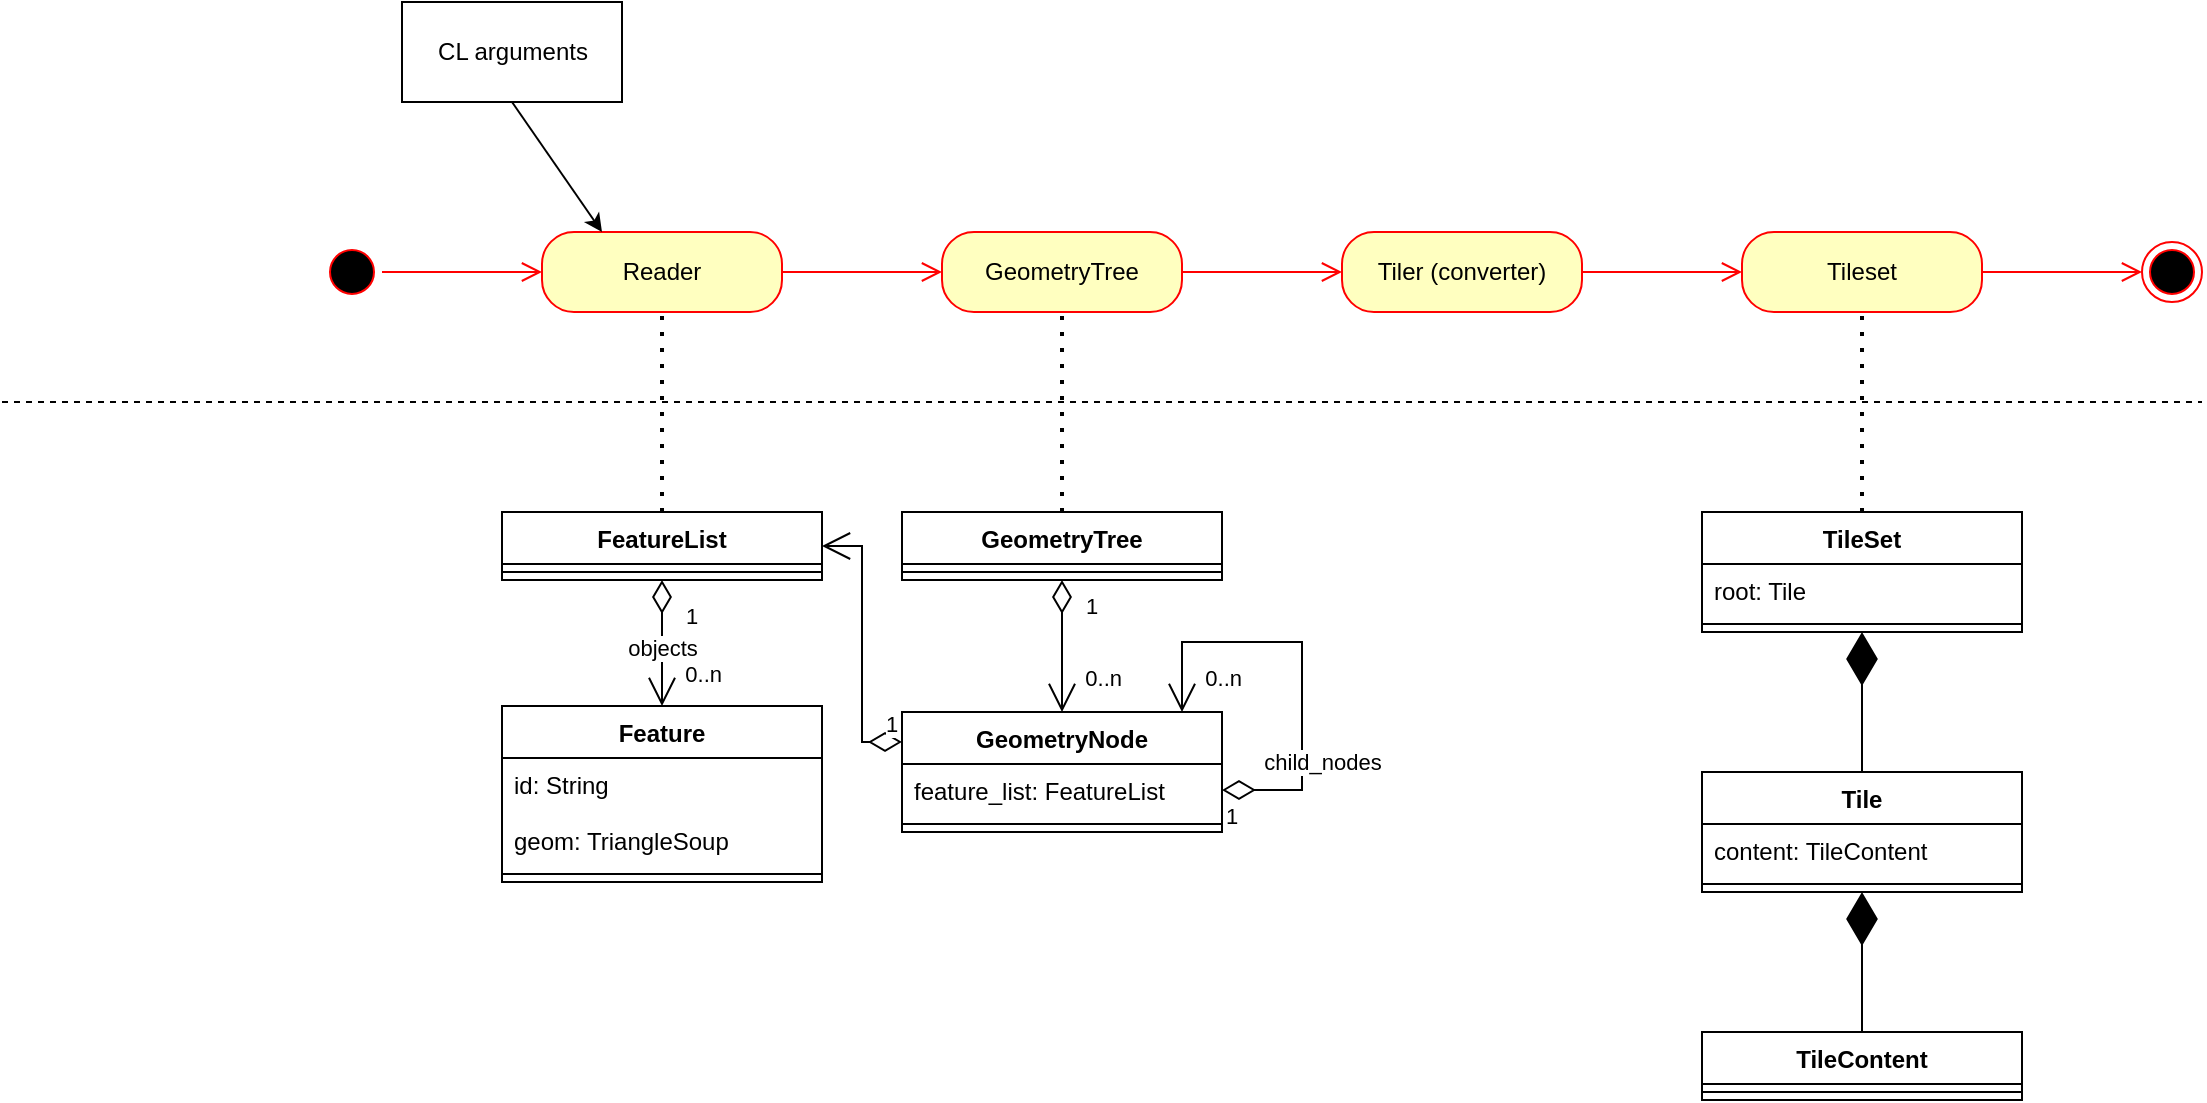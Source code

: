 <mxfile version="17.0.0" type="device"><diagram name="Page-1" id="58cdce13-f638-feb5-8d6f-7d28b1aa9fa0"><mxGraphModel dx="1422" dy="744" grid="1" gridSize="10" guides="1" tooltips="1" connect="1" arrows="1" fold="1" page="1" pageScale="1" pageWidth="1100" pageHeight="850" background="#FFFFFF" math="0" shadow="0"><root><mxCell id="0"/><mxCell id="1" parent="0"/><mxCell id="2a3bc250acf0617d-9" style="edgeStyle=orthogonalEdgeStyle;html=1;labelBackgroundColor=none;endArrow=open;endSize=8;strokeColor=#ff0000;fontFamily=Verdana;fontSize=12;align=left;entryX=0;entryY=0.5;entryDx=0;entryDy=0;" parent="1" source="382b91b5511bd0f7-1" target="bWuf0eQauISuautujF2M-1" edge="1"><mxGeometry relative="1" as="geometry"><mxPoint x="460" y="295" as="targetPoint"/></mxGeometry></mxCell><mxCell id="ECKANmObwkbesfQ8YmCV-1" value="Tiler (converter)" style="rounded=1;whiteSpace=wrap;html=1;arcSize=40;fontColor=#000000;fillColor=#ffffc0;strokeColor=#ff0000;" parent="1" vertex="1"><mxGeometry x="670" y="275" width="120" height="40" as="geometry"/></mxCell><mxCell id="ECKANmObwkbesfQ8YmCV-2" value="" style="edgeStyle=orthogonalEdgeStyle;html=1;verticalAlign=bottom;endArrow=open;endSize=8;strokeColor=#ff0000;rounded=0;entryX=0;entryY=0.5;entryDx=0;entryDy=0;" parent="1" source="ECKANmObwkbesfQ8YmCV-1" target="ECKANmObwkbesfQ8YmCV-7" edge="1"><mxGeometry relative="1" as="geometry"><mxPoint x="840" y="375" as="targetPoint"/></mxGeometry></mxCell><mxCell id="ECKANmObwkbesfQ8YmCV-4" value="GeometryTree" style="rounded=1;whiteSpace=wrap;html=1;arcSize=40;fontColor=#000000;fillColor=#ffffc0;strokeColor=#ff0000;" parent="1" vertex="1"><mxGeometry x="470" y="275" width="120" height="40" as="geometry"/></mxCell><mxCell id="ECKANmObwkbesfQ8YmCV-5" value="" style="edgeStyle=orthogonalEdgeStyle;html=1;verticalAlign=bottom;endArrow=open;endSize=8;strokeColor=#ff0000;rounded=0;exitX=1;exitY=0.5;exitDx=0;exitDy=0;entryX=0;entryY=0.5;entryDx=0;entryDy=0;" parent="1" source="ECKANmObwkbesfQ8YmCV-4" target="ECKANmObwkbesfQ8YmCV-1" edge="1"><mxGeometry relative="1" as="geometry"><mxPoint x="560" y="375" as="targetPoint"/></mxGeometry></mxCell><mxCell id="ECKANmObwkbesfQ8YmCV-7" value="Tileset" style="rounded=1;whiteSpace=wrap;html=1;arcSize=40;fontColor=#000000;fillColor=#ffffc0;strokeColor=#ff0000;" parent="1" vertex="1"><mxGeometry x="870" y="275" width="120" height="40" as="geometry"/></mxCell><mxCell id="ECKANmObwkbesfQ8YmCV-8" value="" style="edgeStyle=orthogonalEdgeStyle;html=1;verticalAlign=bottom;endArrow=open;endSize=8;strokeColor=#ff0000;rounded=0;entryX=0;entryY=0.5;entryDx=0;entryDy=0;" parent="1" source="ECKANmObwkbesfQ8YmCV-7" target="ECKANmObwkbesfQ8YmCV-9" edge="1"><mxGeometry relative="1" as="geometry"><mxPoint x="1010" y="345" as="targetPoint"/></mxGeometry></mxCell><mxCell id="ECKANmObwkbesfQ8YmCV-9" value="" style="ellipse;html=1;shape=endState;fillColor=#000000;strokeColor=#ff0000;" parent="1" vertex="1"><mxGeometry x="1070" y="280" width="30" height="30" as="geometry"/></mxCell><mxCell id="ECKANmObwkbesfQ8YmCV-19" value="TileContent" style="swimlane;fontStyle=1;align=center;verticalAlign=top;childLayout=stackLayout;horizontal=1;startSize=26;horizontalStack=0;resizeParent=1;resizeParentMax=0;resizeLast=0;collapsible=1;marginBottom=0;" parent="1" vertex="1"><mxGeometry x="850" y="675" width="160" height="34" as="geometry"/></mxCell><mxCell id="ECKANmObwkbesfQ8YmCV-21" value="" style="line;strokeWidth=1;fillColor=none;align=left;verticalAlign=middle;spacingTop=-1;spacingLeft=3;spacingRight=3;rotatable=0;labelPosition=right;points=[];portConstraint=eastwest;" parent="ECKANmObwkbesfQ8YmCV-19" vertex="1"><mxGeometry y="26" width="160" height="8" as="geometry"/></mxCell><mxCell id="ECKANmObwkbesfQ8YmCV-23" value="TileSet" style="swimlane;fontStyle=1;align=center;verticalAlign=top;childLayout=stackLayout;horizontal=1;startSize=26;horizontalStack=0;resizeParent=1;resizeParentMax=0;resizeLast=0;collapsible=1;marginBottom=0;" parent="1" vertex="1"><mxGeometry x="850" y="415" width="160" height="60" as="geometry"/></mxCell><mxCell id="ECKANmObwkbesfQ8YmCV-24" value="root: Tile" style="text;strokeColor=none;fillColor=none;align=left;verticalAlign=top;spacingLeft=4;spacingRight=4;overflow=hidden;rotatable=0;points=[[0,0.5],[1,0.5]];portConstraint=eastwest;" parent="ECKANmObwkbesfQ8YmCV-23" vertex="1"><mxGeometry y="26" width="160" height="26" as="geometry"/></mxCell><mxCell id="ECKANmObwkbesfQ8YmCV-25" value="" style="line;strokeWidth=1;fillColor=none;align=left;verticalAlign=middle;spacingTop=-1;spacingLeft=3;spacingRight=3;rotatable=0;labelPosition=right;points=[];portConstraint=eastwest;" parent="ECKANmObwkbesfQ8YmCV-23" vertex="1"><mxGeometry y="52" width="160" height="8" as="geometry"/></mxCell><mxCell id="ECKANmObwkbesfQ8YmCV-27" value="" style="endArrow=diamondThin;endFill=1;endSize=24;html=1;rounded=0;entryX=0.5;entryY=1;entryDx=0;entryDy=0;entryPerimeter=0;exitX=0.5;exitY=0;exitDx=0;exitDy=0;" parent="1" source="ECKANmObwkbesfQ8YmCV-28" target="ECKANmObwkbesfQ8YmCV-25" edge="1"><mxGeometry width="160" relative="1" as="geometry"><mxPoint x="930" y="615" as="sourcePoint"/><mxPoint x="920" y="575" as="targetPoint"/></mxGeometry></mxCell><mxCell id="ECKANmObwkbesfQ8YmCV-28" value="Tile" style="swimlane;fontStyle=1;align=center;verticalAlign=top;childLayout=stackLayout;horizontal=1;startSize=26;horizontalStack=0;resizeParent=1;resizeParentMax=0;resizeLast=0;collapsible=1;marginBottom=0;" parent="1" vertex="1"><mxGeometry x="850" y="545" width="160" height="60" as="geometry"/></mxCell><mxCell id="ECKANmObwkbesfQ8YmCV-29" value="content: TileContent" style="text;strokeColor=none;fillColor=none;align=left;verticalAlign=top;spacingLeft=4;spacingRight=4;overflow=hidden;rotatable=0;points=[[0,0.5],[1,0.5]];portConstraint=eastwest;" parent="ECKANmObwkbesfQ8YmCV-28" vertex="1"><mxGeometry y="26" width="160" height="26" as="geometry"/></mxCell><mxCell id="ECKANmObwkbesfQ8YmCV-30" value="" style="line;strokeWidth=1;fillColor=none;align=left;verticalAlign=middle;spacingTop=-1;spacingLeft=3;spacingRight=3;rotatable=0;labelPosition=right;points=[];portConstraint=eastwest;" parent="ECKANmObwkbesfQ8YmCV-28" vertex="1"><mxGeometry y="52" width="160" height="8" as="geometry"/></mxCell><mxCell id="ECKANmObwkbesfQ8YmCV-32" value="" style="endArrow=diamondThin;endFill=1;endSize=24;html=1;rounded=0;entryX=0.5;entryY=1;entryDx=0;entryDy=0;entryPerimeter=0;exitX=0.5;exitY=0;exitDx=0;exitDy=0;" parent="1" source="ECKANmObwkbesfQ8YmCV-19" target="ECKANmObwkbesfQ8YmCV-30" edge="1"><mxGeometry width="160" relative="1" as="geometry"><mxPoint x="1140" y="775" as="sourcePoint"/><mxPoint x="1140" y="675" as="targetPoint"/></mxGeometry></mxCell><mxCell id="ECKANmObwkbesfQ8YmCV-33" value="" style="endArrow=none;dashed=1;html=1;dashPattern=1 3;strokeWidth=2;rounded=0;entryX=0.5;entryY=1;entryDx=0;entryDy=0;exitX=0.5;exitY=0;exitDx=0;exitDy=0;" parent="1" source="ECKANmObwkbesfQ8YmCV-23" target="ECKANmObwkbesfQ8YmCV-7" edge="1"><mxGeometry width="50" height="50" relative="1" as="geometry"><mxPoint x="530" y="595" as="sourcePoint"/><mxPoint x="580" y="545" as="targetPoint"/></mxGeometry></mxCell><mxCell id="ECKANmObwkbesfQ8YmCV-34" value="GeometryTree" style="swimlane;fontStyle=1;align=center;verticalAlign=top;childLayout=stackLayout;horizontal=1;startSize=26;horizontalStack=0;resizeParent=1;resizeParentMax=0;resizeLast=0;collapsible=1;marginBottom=0;" parent="1" vertex="1"><mxGeometry x="450" y="415" width="160" height="34" as="geometry"/></mxCell><mxCell id="ECKANmObwkbesfQ8YmCV-35" value="" style="line;strokeWidth=1;fillColor=none;align=left;verticalAlign=middle;spacingTop=-1;spacingLeft=3;spacingRight=3;rotatable=0;labelPosition=right;points=[];portConstraint=eastwest;" parent="ECKANmObwkbesfQ8YmCV-34" vertex="1"><mxGeometry y="26" width="160" height="8" as="geometry"/></mxCell><mxCell id="ECKANmObwkbesfQ8YmCV-36" value="GeometryNode" style="swimlane;fontStyle=1;align=center;verticalAlign=top;childLayout=stackLayout;horizontal=1;startSize=26;horizontalStack=0;resizeParent=1;resizeParentMax=0;resizeLast=0;collapsible=1;marginBottom=0;" parent="1" vertex="1"><mxGeometry x="450" y="515" width="160" height="60" as="geometry"/></mxCell><mxCell id="ECKANmObwkbesfQ8YmCV-37" value="feature_list: FeatureList" style="text;strokeColor=none;fillColor=none;align=left;verticalAlign=top;spacingLeft=4;spacingRight=4;overflow=hidden;rotatable=0;points=[[0,0.5],[1,0.5]];portConstraint=eastwest;" parent="ECKANmObwkbesfQ8YmCV-36" vertex="1"><mxGeometry y="26" width="160" height="26" as="geometry"/></mxCell><mxCell id="ECKANmObwkbesfQ8YmCV-38" value="" style="line;strokeWidth=1;fillColor=none;align=left;verticalAlign=middle;spacingTop=-1;spacingLeft=3;spacingRight=3;rotatable=0;labelPosition=right;points=[];portConstraint=eastwest;" parent="ECKANmObwkbesfQ8YmCV-36" vertex="1"><mxGeometry y="52" width="160" height="8" as="geometry"/></mxCell><mxCell id="ECKANmObwkbesfQ8YmCV-39" value="" style="endArrow=open;html=1;endSize=12;startArrow=diamondThin;startSize=14;startFill=0;edgeStyle=orthogonalEdgeStyle;rounded=0;exitX=1;exitY=0.5;exitDx=0;exitDy=0;entryX=0.881;entryY=0;entryDx=0;entryDy=0;entryPerimeter=0;" parent="ECKANmObwkbesfQ8YmCV-36" source="ECKANmObwkbesfQ8YmCV-37" target="ECKANmObwkbesfQ8YmCV-36" edge="1"><mxGeometry relative="1" as="geometry"><mxPoint y="130" as="sourcePoint"/><mxPoint x="110" y="-35" as="targetPoint"/><Array as="points"><mxPoint x="200" y="39"/><mxPoint x="200" y="-35"/><mxPoint x="140" y="-35"/></Array></mxGeometry></mxCell><mxCell id="ECKANmObwkbesfQ8YmCV-40" value="1" style="edgeLabel;resizable=0;html=1;align=left;verticalAlign=top;" parent="ECKANmObwkbesfQ8YmCV-39" connectable="0" vertex="1"><mxGeometry x="-1" relative="1" as="geometry"><mxPoint as="offset"/></mxGeometry></mxCell><mxCell id="ECKANmObwkbesfQ8YmCV-41" value="0..n" style="edgeLabel;resizable=0;html=1;align=right;verticalAlign=top;" parent="ECKANmObwkbesfQ8YmCV-39" connectable="0" vertex="1"><mxGeometry x="1" relative="1" as="geometry"><mxPoint x="29" y="-30" as="offset"/></mxGeometry></mxCell><mxCell id="ECKANmObwkbesfQ8YmCV-42" value="child_nodes" style="edgeLabel;html=1;align=center;verticalAlign=middle;resizable=0;points=[];" parent="ECKANmObwkbesfQ8YmCV-39" vertex="1" connectable="0"><mxGeometry x="-0.075" y="1" relative="1" as="geometry"><mxPoint x="11" y="43" as="offset"/></mxGeometry></mxCell><mxCell id="ECKANmObwkbesfQ8YmCV-43" value="FeatureList" style="swimlane;fontStyle=1;align=center;verticalAlign=top;childLayout=stackLayout;horizontal=1;startSize=26;horizontalStack=0;resizeParent=1;resizeParentMax=0;resizeLast=0;collapsible=1;marginBottom=0;" parent="1" vertex="1"><mxGeometry x="250" y="415" width="160" height="34" as="geometry"/></mxCell><mxCell id="ECKANmObwkbesfQ8YmCV-44" value="" style="line;strokeWidth=1;fillColor=none;align=left;verticalAlign=middle;spacingTop=-1;spacingLeft=3;spacingRight=3;rotatable=0;labelPosition=right;points=[];portConstraint=eastwest;" parent="ECKANmObwkbesfQ8YmCV-43" vertex="1"><mxGeometry y="26" width="160" height="8" as="geometry"/></mxCell><mxCell id="ECKANmObwkbesfQ8YmCV-45" value="Feature" style="swimlane;fontStyle=1;align=center;verticalAlign=top;childLayout=stackLayout;horizontal=1;startSize=26;horizontalStack=0;resizeParent=1;resizeParentMax=0;resizeLast=0;collapsible=1;marginBottom=0;" parent="1" vertex="1"><mxGeometry x="250" y="512" width="160" height="88" as="geometry"/></mxCell><mxCell id="ECKANmObwkbesfQ8YmCV-46" value="id: String&#xA;&#xA;geom: TriangleSoup" style="text;strokeColor=none;fillColor=none;align=left;verticalAlign=top;spacingLeft=4;spacingRight=4;overflow=hidden;rotatable=0;points=[[0,0.5],[1,0.5]];portConstraint=eastwest;" parent="ECKANmObwkbesfQ8YmCV-45" vertex="1"><mxGeometry y="26" width="160" height="54" as="geometry"/></mxCell><mxCell id="ECKANmObwkbesfQ8YmCV-47" value="" style="line;strokeWidth=1;fillColor=none;align=left;verticalAlign=middle;spacingTop=-1;spacingLeft=3;spacingRight=3;rotatable=0;labelPosition=right;points=[];portConstraint=eastwest;" parent="ECKANmObwkbesfQ8YmCV-45" vertex="1"><mxGeometry y="80" width="160" height="8" as="geometry"/></mxCell><mxCell id="ECKANmObwkbesfQ8YmCV-48" value="" style="endArrow=open;html=1;endSize=12;startArrow=diamondThin;startSize=14;startFill=0;edgeStyle=orthogonalEdgeStyle;rounded=0;exitX=0.5;exitY=1;exitDx=0;exitDy=0;entryX=0.5;entryY=0;entryDx=0;entryDy=0;" parent="1" source="ECKANmObwkbesfQ8YmCV-34" target="ECKANmObwkbesfQ8YmCV-36" edge="1"><mxGeometry relative="1" as="geometry"><mxPoint x="300" y="605" as="sourcePoint"/><mxPoint x="460" y="605" as="targetPoint"/></mxGeometry></mxCell><mxCell id="ECKANmObwkbesfQ8YmCV-49" value="1" style="edgeLabel;resizable=0;html=1;align=left;verticalAlign=top;" parent="ECKANmObwkbesfQ8YmCV-48" connectable="0" vertex="1"><mxGeometry x="-1" relative="1" as="geometry"><mxPoint x="10" as="offset"/></mxGeometry></mxCell><mxCell id="ECKANmObwkbesfQ8YmCV-50" value="0..n" style="edgeLabel;resizable=0;html=1;align=right;verticalAlign=top;" parent="ECKANmObwkbesfQ8YmCV-48" connectable="0" vertex="1"><mxGeometry x="1" relative="1" as="geometry"><mxPoint x="30" y="-30" as="offset"/></mxGeometry></mxCell><mxCell id="ECKANmObwkbesfQ8YmCV-53" value="" style="endArrow=open;html=1;endSize=12;startArrow=diamondThin;startSize=14;startFill=0;edgeStyle=orthogonalEdgeStyle;rounded=0;exitX=0.5;exitY=1;exitDx=0;exitDy=0;entryX=0.5;entryY=0;entryDx=0;entryDy=0;exitPerimeter=0;" parent="1" source="ECKANmObwkbesfQ8YmCV-44" target="ECKANmObwkbesfQ8YmCV-45" edge="1"><mxGeometry x="0.143" y="35" relative="1" as="geometry"><mxPoint x="170" y="397" as="sourcePoint"/><mxPoint x="240" y="397" as="targetPoint"/><mxPoint as="offset"/></mxGeometry></mxCell><mxCell id="ECKANmObwkbesfQ8YmCV-54" value="1" style="edgeLabel;resizable=0;html=1;align=left;verticalAlign=top;" parent="ECKANmObwkbesfQ8YmCV-53" connectable="0" vertex="1"><mxGeometry x="-1" relative="1" as="geometry"><mxPoint x="10" y="5" as="offset"/></mxGeometry></mxCell><mxCell id="ECKANmObwkbesfQ8YmCV-55" value="0..n" style="edgeLabel;resizable=0;html=1;align=right;verticalAlign=top;" parent="ECKANmObwkbesfQ8YmCV-53" connectable="0" vertex="1"><mxGeometry x="1" relative="1" as="geometry"><mxPoint x="30" y="-29" as="offset"/></mxGeometry></mxCell><mxCell id="ECKANmObwkbesfQ8YmCV-56" value="objects" style="edgeLabel;html=1;align=center;verticalAlign=middle;resizable=0;points=[];" parent="ECKANmObwkbesfQ8YmCV-53" vertex="1" connectable="0"><mxGeometry x="0.285" y="-2" relative="1" as="geometry"><mxPoint x="2" y="-7" as="offset"/></mxGeometry></mxCell><mxCell id="ECKANmObwkbesfQ8YmCV-57" value="" style="endArrow=none;dashed=1;html=1;dashPattern=1 3;strokeWidth=2;rounded=0;entryX=0.5;entryY=1;entryDx=0;entryDy=0;exitX=0.5;exitY=0;exitDx=0;exitDy=0;" parent="1" source="ECKANmObwkbesfQ8YmCV-34" target="ECKANmObwkbesfQ8YmCV-4" edge="1"><mxGeometry width="50" height="50" relative="1" as="geometry"><mxPoint x="230" y="575" as="sourcePoint"/><mxPoint x="280" y="525" as="targetPoint"/></mxGeometry></mxCell><mxCell id="ECKANmObwkbesfQ8YmCV-58" value="CL arguments" style="html=1;" parent="1" vertex="1"><mxGeometry x="200" y="160" width="110" height="50" as="geometry"/></mxCell><mxCell id="bWuf0eQauISuautujF2M-1" value="Reader" style="rounded=1;whiteSpace=wrap;html=1;arcSize=40;fontColor=#000000;fillColor=#ffffc0;strokeColor=#ff0000;" vertex="1" parent="1"><mxGeometry x="270" y="275" width="120" height="40" as="geometry"/></mxCell><mxCell id="bWuf0eQauISuautujF2M-2" value="" style="edgeStyle=orthogonalEdgeStyle;html=1;verticalAlign=bottom;endArrow=open;endSize=8;strokeColor=#ff0000;rounded=0;exitX=1;exitY=0.5;exitDx=0;exitDy=0;entryX=0;entryY=0.5;entryDx=0;entryDy=0;" edge="1" source="bWuf0eQauISuautujF2M-1" parent="1" target="ECKANmObwkbesfQ8YmCV-4"><mxGeometry relative="1" as="geometry"><mxPoint x="470" y="190" as="targetPoint"/></mxGeometry></mxCell><mxCell id="382b91b5511bd0f7-1" value="" style="ellipse;html=1;shape=startState;fillColor=#000000;strokeColor=#ff0000;rounded=1;shadow=0;comic=0;labelBackgroundColor=none;fontFamily=Verdana;fontSize=12;fontColor=#000000;align=center;direction=south;" parent="1" vertex="1"><mxGeometry x="160" y="280" width="30" height="30" as="geometry"/></mxCell><mxCell id="bWuf0eQauISuautujF2M-4" value="" style="endArrow=none;dashed=1;html=1;rounded=0;" edge="1" parent="1"><mxGeometry width="50" height="50" relative="1" as="geometry"><mxPoint y="360" as="sourcePoint"/><mxPoint x="1100" y="360" as="targetPoint"/></mxGeometry></mxCell><mxCell id="bWuf0eQauISuautujF2M-5" value="1" style="endArrow=open;html=1;endSize=12;startArrow=diamondThin;startSize=14;startFill=0;edgeStyle=orthogonalEdgeStyle;align=left;verticalAlign=bottom;rounded=0;entryX=1;entryY=0.5;entryDx=0;entryDy=0;exitX=0;exitY=0.25;exitDx=0;exitDy=0;" edge="1" parent="1" source="ECKANmObwkbesfQ8YmCV-36" target="ECKANmObwkbesfQ8YmCV-43"><mxGeometry x="-0.855" relative="1" as="geometry"><mxPoint x="470" y="750" as="sourcePoint"/><mxPoint x="580" y="740" as="targetPoint"/><mxPoint as="offset"/></mxGeometry></mxCell><mxCell id="bWuf0eQauISuautujF2M-6" value="" style="endArrow=classic;html=1;rounded=0;exitX=0.5;exitY=1;exitDx=0;exitDy=0;entryX=0.25;entryY=0;entryDx=0;entryDy=0;" edge="1" parent="1" source="ECKANmObwkbesfQ8YmCV-58" target="bWuf0eQauISuautujF2M-1"><mxGeometry width="50" height="50" relative="1" as="geometry"><mxPoint x="40" y="560" as="sourcePoint"/><mxPoint x="90" y="510" as="targetPoint"/></mxGeometry></mxCell><mxCell id="bWuf0eQauISuautujF2M-7" value="" style="endArrow=none;dashed=1;html=1;dashPattern=1 3;strokeWidth=2;rounded=0;entryX=0.5;entryY=1;entryDx=0;entryDy=0;exitX=0.5;exitY=0;exitDx=0;exitDy=0;" edge="1" parent="1" source="ECKANmObwkbesfQ8YmCV-43" target="bWuf0eQauISuautujF2M-1"><mxGeometry width="50" height="50" relative="1" as="geometry"><mxPoint x="70" y="730" as="sourcePoint"/><mxPoint x="120" y="680" as="targetPoint"/></mxGeometry></mxCell></root></mxGraphModel></diagram></mxfile>